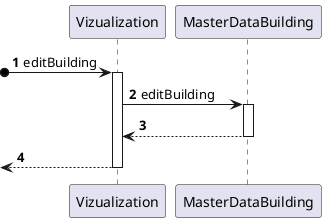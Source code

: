 @startuml processLevel1
'https://plantuml.com/sequence-diagram

autonumber
participant Vizualization
participant MasterDataBuilding

?o->Vizualization : editBuilding
activate Vizualization

Vizualization -> MasterDataBuilding : editBuilding
activate MasterDataBuilding

MasterDataBuilding --> Vizualization
deactivate MasterDataBuilding

<--Vizualization
deactivate Vizualization

@enduml